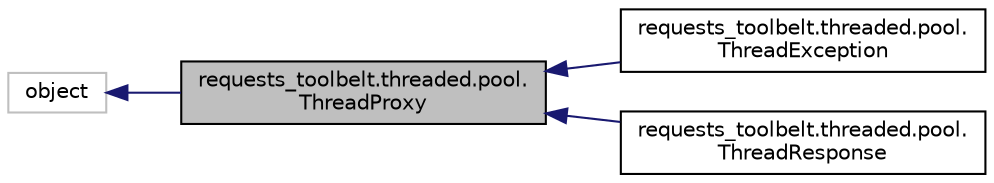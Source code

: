 digraph "requests_toolbelt.threaded.pool.ThreadProxy"
{
 // LATEX_PDF_SIZE
  edge [fontname="Helvetica",fontsize="10",labelfontname="Helvetica",labelfontsize="10"];
  node [fontname="Helvetica",fontsize="10",shape=record];
  rankdir="LR";
  Node1 [label="requests_toolbelt.threaded.pool.\lThreadProxy",height=0.2,width=0.4,color="black", fillcolor="grey75", style="filled", fontcolor="black",tooltip=" "];
  Node2 -> Node1 [dir="back",color="midnightblue",fontsize="10",style="solid",fontname="Helvetica"];
  Node2 [label="object",height=0.2,width=0.4,color="grey75", fillcolor="white", style="filled",tooltip=" "];
  Node1 -> Node3 [dir="back",color="midnightblue",fontsize="10",style="solid",fontname="Helvetica"];
  Node3 [label="requests_toolbelt.threaded.pool.\lThreadException",height=0.2,width=0.4,color="black", fillcolor="white", style="filled",URL="$classrequests__toolbelt_1_1threaded_1_1pool_1_1ThreadException.html",tooltip=" "];
  Node1 -> Node4 [dir="back",color="midnightblue",fontsize="10",style="solid",fontname="Helvetica"];
  Node4 [label="requests_toolbelt.threaded.pool.\lThreadResponse",height=0.2,width=0.4,color="black", fillcolor="white", style="filled",URL="$classrequests__toolbelt_1_1threaded_1_1pool_1_1ThreadResponse.html",tooltip=" "];
}
